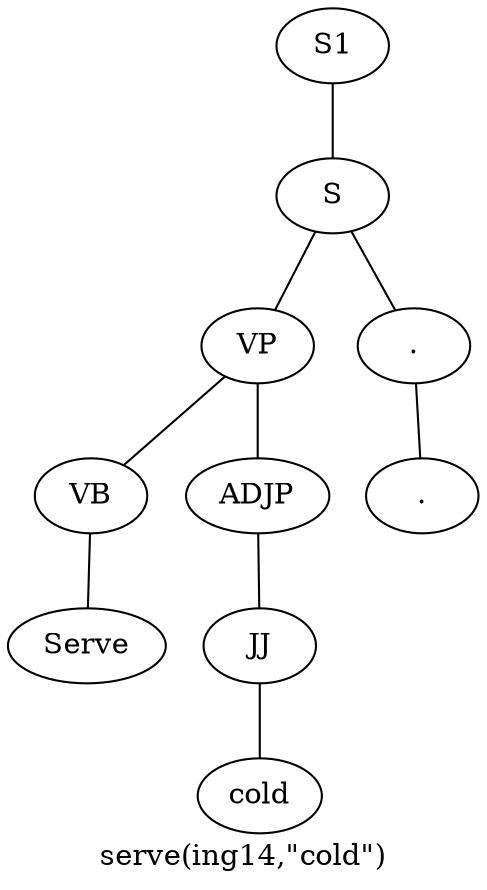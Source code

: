 graph SyntaxGraph {
	label = "serve(ing14,\"cold\")";
	Node0 [label="S1"];
	Node1 [label="S"];
	Node2 [label="VP"];
	Node3 [label="VB"];
	Node4 [label="Serve"];
	Node5 [label="ADJP"];
	Node6 [label="JJ"];
	Node7 [label="cold"];
	Node8 [label="."];
	Node9 [label="."];

	Node0 -- Node1;
	Node1 -- Node2;
	Node1 -- Node8;
	Node2 -- Node3;
	Node2 -- Node5;
	Node3 -- Node4;
	Node5 -- Node6;
	Node6 -- Node7;
	Node8 -- Node9;
}